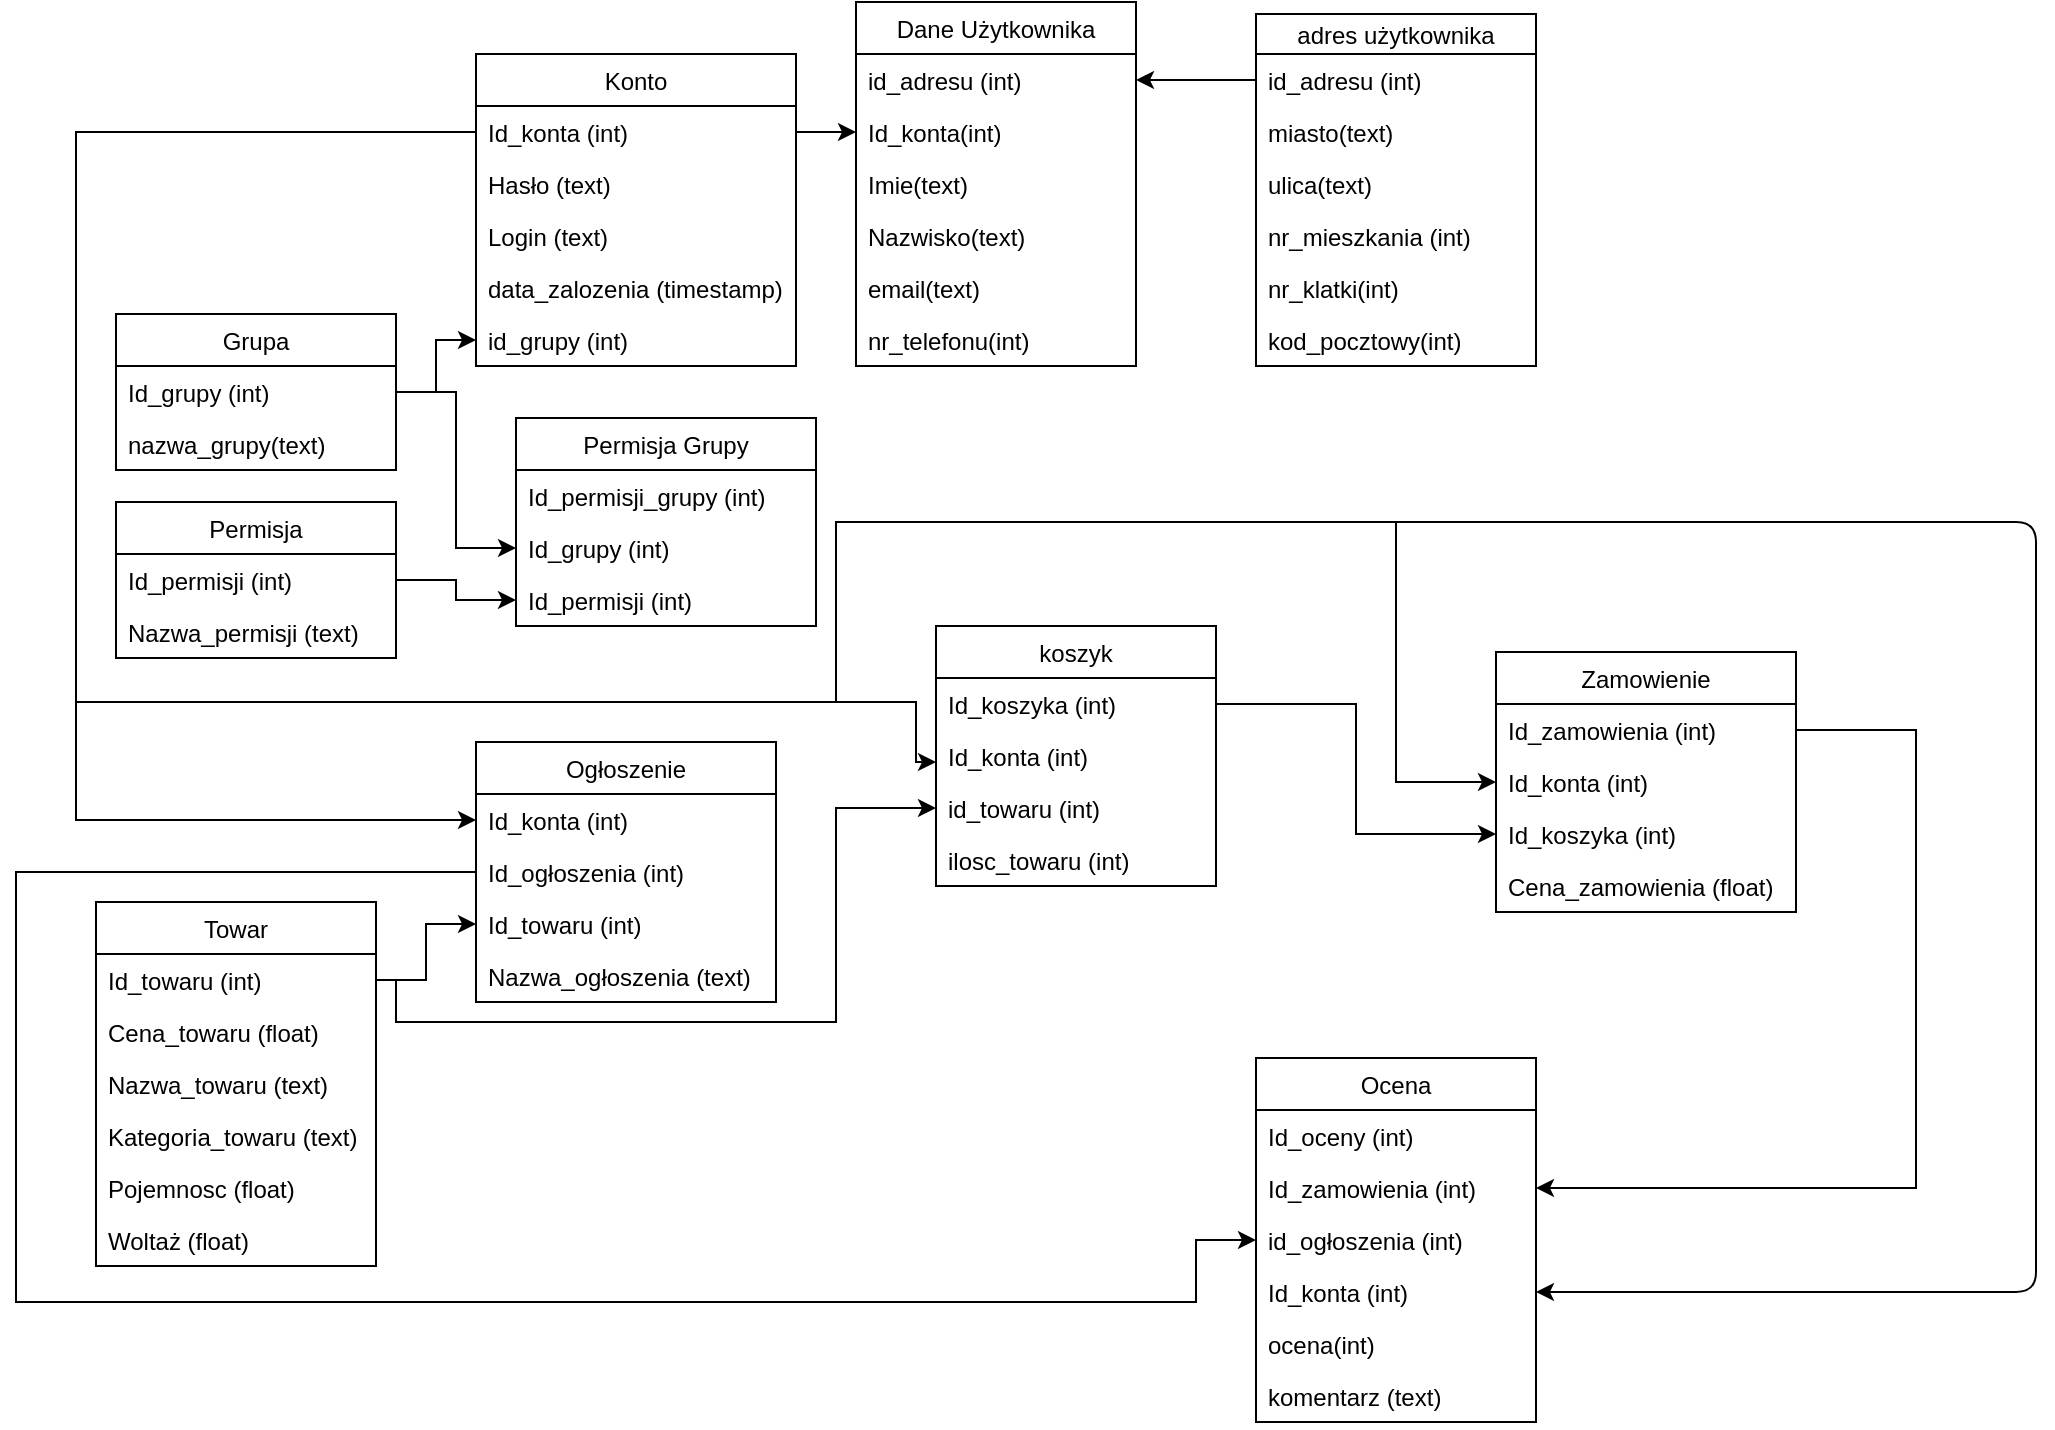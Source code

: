 <mxfile version="14.0.5" type="device"><diagram id="Swubkz5DwvnkvUqBUaiR" name="Page-1"><mxGraphModel dx="1270" dy="706" grid="1" gridSize="10" guides="1" tooltips="1" connect="1" arrows="1" fold="1" page="1" pageScale="1" pageWidth="1169" pageHeight="1654" math="0" shadow="0"><root><mxCell id="0"/><mxCell id="1" parent="0"/><mxCell id="GUuIL71j2_wCUMNHuOpA-1" value="Konto" style="swimlane;fontStyle=0;childLayout=stackLayout;horizontal=1;startSize=26;fillColor=none;horizontalStack=0;resizeParent=1;resizeParentMax=0;resizeLast=0;collapsible=1;marginBottom=0;" vertex="1" parent="1"><mxGeometry x="270" y="66" width="160" height="156" as="geometry"/></mxCell><mxCell id="GUuIL71j2_wCUMNHuOpA-4" value="Id_konta (int)" style="text;strokeColor=none;fillColor=none;align=left;verticalAlign=top;spacingLeft=4;spacingRight=4;overflow=hidden;rotatable=0;points=[[0,0.5],[1,0.5]];portConstraint=eastwest;" vertex="1" parent="GUuIL71j2_wCUMNHuOpA-1"><mxGeometry y="26" width="160" height="26" as="geometry"/></mxCell><mxCell id="GUuIL71j2_wCUMNHuOpA-3" value="Hasło (text)" style="text;strokeColor=none;fillColor=none;align=left;verticalAlign=top;spacingLeft=4;spacingRight=4;overflow=hidden;rotatable=0;points=[[0,0.5],[1,0.5]];portConstraint=eastwest;" vertex="1" parent="GUuIL71j2_wCUMNHuOpA-1"><mxGeometry y="52" width="160" height="26" as="geometry"/></mxCell><mxCell id="GUuIL71j2_wCUMNHuOpA-2" value="Login (text)" style="text;strokeColor=none;fillColor=none;align=left;verticalAlign=top;spacingLeft=4;spacingRight=4;overflow=hidden;rotatable=0;points=[[0,0.5],[1,0.5]];portConstraint=eastwest;" vertex="1" parent="GUuIL71j2_wCUMNHuOpA-1"><mxGeometry y="78" width="160" height="26" as="geometry"/></mxCell><mxCell id="GUuIL71j2_wCUMNHuOpA-13" value="data_zalozenia (timestamp)&#10;" style="text;strokeColor=none;fillColor=none;align=left;verticalAlign=top;spacingLeft=4;spacingRight=4;overflow=hidden;rotatable=0;points=[[0,0.5],[1,0.5]];portConstraint=eastwest;" vertex="1" parent="GUuIL71j2_wCUMNHuOpA-1"><mxGeometry y="104" width="160" height="26" as="geometry"/></mxCell><mxCell id="GUuIL71j2_wCUMNHuOpA-102" value="id_grupy (int)" style="text;strokeColor=none;fillColor=none;align=left;verticalAlign=top;spacingLeft=4;spacingRight=4;overflow=hidden;rotatable=0;points=[[0,0.5],[1,0.5]];portConstraint=eastwest;" vertex="1" parent="GUuIL71j2_wCUMNHuOpA-1"><mxGeometry y="130" width="160" height="26" as="geometry"/></mxCell><mxCell id="GUuIL71j2_wCUMNHuOpA-7" value="Dane Użytkownika" style="swimlane;fontStyle=0;childLayout=stackLayout;horizontal=1;startSize=26;fillColor=none;horizontalStack=0;resizeParent=1;resizeParentMax=0;resizeLast=0;collapsible=1;marginBottom=0;" vertex="1" parent="1"><mxGeometry x="460" y="40" width="140" height="182" as="geometry"/></mxCell><mxCell id="GUuIL71j2_wCUMNHuOpA-25" value="id_adresu (int)" style="text;strokeColor=none;fillColor=none;align=left;verticalAlign=top;spacingLeft=4;spacingRight=4;overflow=hidden;rotatable=0;points=[[0,0.5],[1,0.5]];portConstraint=eastwest;" vertex="1" parent="GUuIL71j2_wCUMNHuOpA-7"><mxGeometry y="26" width="140" height="26" as="geometry"/></mxCell><mxCell id="GUuIL71j2_wCUMNHuOpA-8" value="Id_konta(int)" style="text;strokeColor=none;fillColor=none;align=left;verticalAlign=top;spacingLeft=4;spacingRight=4;overflow=hidden;rotatable=0;points=[[0,0.5],[1,0.5]];portConstraint=eastwest;" vertex="1" parent="GUuIL71j2_wCUMNHuOpA-7"><mxGeometry y="52" width="140" height="26" as="geometry"/></mxCell><mxCell id="GUuIL71j2_wCUMNHuOpA-9" value="Imie(text)" style="text;strokeColor=none;fillColor=none;align=left;verticalAlign=top;spacingLeft=4;spacingRight=4;overflow=hidden;rotatable=0;points=[[0,0.5],[1,0.5]];portConstraint=eastwest;" vertex="1" parent="GUuIL71j2_wCUMNHuOpA-7"><mxGeometry y="78" width="140" height="26" as="geometry"/></mxCell><mxCell id="GUuIL71j2_wCUMNHuOpA-10" value="Nazwisko(text)" style="text;strokeColor=none;fillColor=none;align=left;verticalAlign=top;spacingLeft=4;spacingRight=4;overflow=hidden;rotatable=0;points=[[0,0.5],[1,0.5]];portConstraint=eastwest;" vertex="1" parent="GUuIL71j2_wCUMNHuOpA-7"><mxGeometry y="104" width="140" height="26" as="geometry"/></mxCell><mxCell id="GUuIL71j2_wCUMNHuOpA-12" value="email(text)" style="text;strokeColor=none;fillColor=none;align=left;verticalAlign=top;spacingLeft=4;spacingRight=4;overflow=hidden;rotatable=0;points=[[0,0.5],[1,0.5]];portConstraint=eastwest;" vertex="1" parent="GUuIL71j2_wCUMNHuOpA-7"><mxGeometry y="130" width="140" height="26" as="geometry"/></mxCell><mxCell id="GUuIL71j2_wCUMNHuOpA-26" value="nr_telefonu(int)" style="text;strokeColor=none;fillColor=none;align=left;verticalAlign=top;spacingLeft=4;spacingRight=4;overflow=hidden;rotatable=0;points=[[0,0.5],[1,0.5]];portConstraint=eastwest;" vertex="1" parent="GUuIL71j2_wCUMNHuOpA-7"><mxGeometry y="156" width="140" height="26" as="geometry"/></mxCell><mxCell id="GUuIL71j2_wCUMNHuOpA-11" style="edgeStyle=orthogonalEdgeStyle;rounded=0;orthogonalLoop=1;jettySize=auto;html=1;" edge="1" parent="1" source="GUuIL71j2_wCUMNHuOpA-4" target="GUuIL71j2_wCUMNHuOpA-8"><mxGeometry relative="1" as="geometry"/></mxCell><mxCell id="GUuIL71j2_wCUMNHuOpA-20" value="adres użytkownika" style="swimlane;fontStyle=0;childLayout=stackLayout;horizontal=1;startSize=20;fillColor=none;horizontalStack=0;resizeParent=1;resizeParentMax=0;resizeLast=0;collapsible=1;marginBottom=0;" vertex="1" parent="1"><mxGeometry x="660" y="46" width="140" height="176" as="geometry"/></mxCell><mxCell id="GUuIL71j2_wCUMNHuOpA-15" value="id_adresu (int)" style="text;strokeColor=none;fillColor=none;align=left;verticalAlign=top;spacingLeft=4;spacingRight=4;overflow=hidden;rotatable=0;points=[[0,0.5],[1,0.5]];portConstraint=eastwest;" vertex="1" parent="GUuIL71j2_wCUMNHuOpA-20"><mxGeometry y="20" width="140" height="26" as="geometry"/></mxCell><mxCell id="GUuIL71j2_wCUMNHuOpA-24" value="miasto(text)" style="text;strokeColor=none;fillColor=none;align=left;verticalAlign=top;spacingLeft=4;spacingRight=4;overflow=hidden;rotatable=0;points=[[0,0.5],[1,0.5]];portConstraint=eastwest;" vertex="1" parent="GUuIL71j2_wCUMNHuOpA-20"><mxGeometry y="46" width="140" height="26" as="geometry"/></mxCell><mxCell id="GUuIL71j2_wCUMNHuOpA-16" value="ulica(text)" style="text;strokeColor=none;fillColor=none;align=left;verticalAlign=top;spacingLeft=4;spacingRight=4;overflow=hidden;rotatable=0;points=[[0,0.5],[1,0.5]];portConstraint=eastwest;" vertex="1" parent="GUuIL71j2_wCUMNHuOpA-20"><mxGeometry y="72" width="140" height="26" as="geometry"/></mxCell><mxCell id="GUuIL71j2_wCUMNHuOpA-17" value="nr_mieszkania (int)" style="text;strokeColor=none;fillColor=none;align=left;verticalAlign=top;spacingLeft=4;spacingRight=4;overflow=hidden;rotatable=0;points=[[0,0.5],[1,0.5]];portConstraint=eastwest;" vertex="1" parent="GUuIL71j2_wCUMNHuOpA-20"><mxGeometry y="98" width="140" height="26" as="geometry"/></mxCell><mxCell id="GUuIL71j2_wCUMNHuOpA-18" value="nr_klatki(int)" style="text;strokeColor=none;fillColor=none;align=left;verticalAlign=top;spacingLeft=4;spacingRight=4;overflow=hidden;rotatable=0;points=[[0,0.5],[1,0.5]];portConstraint=eastwest;" vertex="1" parent="GUuIL71j2_wCUMNHuOpA-20"><mxGeometry y="124" width="140" height="26" as="geometry"/></mxCell><mxCell id="GUuIL71j2_wCUMNHuOpA-27" value="kod_pocztowy(int)" style="text;strokeColor=none;fillColor=none;align=left;verticalAlign=top;spacingLeft=4;spacingRight=4;overflow=hidden;rotatable=0;points=[[0,0.5],[1,0.5]];portConstraint=eastwest;" vertex="1" parent="GUuIL71j2_wCUMNHuOpA-20"><mxGeometry y="150" width="140" height="26" as="geometry"/></mxCell><mxCell id="GUuIL71j2_wCUMNHuOpA-29" style="edgeStyle=orthogonalEdgeStyle;rounded=0;orthogonalLoop=1;jettySize=auto;html=1;entryX=1;entryY=0.5;entryDx=0;entryDy=0;" edge="1" parent="1" source="GUuIL71j2_wCUMNHuOpA-15" target="GUuIL71j2_wCUMNHuOpA-25"><mxGeometry relative="1" as="geometry"/></mxCell><mxCell id="GUuIL71j2_wCUMNHuOpA-31" value="Grupa" style="swimlane;fontStyle=0;childLayout=stackLayout;horizontal=1;startSize=26;fillColor=none;horizontalStack=0;resizeParent=1;resizeParentMax=0;resizeLast=0;collapsible=1;marginBottom=0;" vertex="1" parent="1"><mxGeometry x="90" y="196" width="140" height="78" as="geometry"/></mxCell><mxCell id="GUuIL71j2_wCUMNHuOpA-32" value="Id_grupy (int)" style="text;strokeColor=none;fillColor=none;align=left;verticalAlign=top;spacingLeft=4;spacingRight=4;overflow=hidden;rotatable=0;points=[[0,0.5],[1,0.5]];portConstraint=eastwest;" vertex="1" parent="GUuIL71j2_wCUMNHuOpA-31"><mxGeometry y="26" width="140" height="26" as="geometry"/></mxCell><mxCell id="GUuIL71j2_wCUMNHuOpA-33" value="nazwa_grupy(text)" style="text;strokeColor=none;fillColor=none;align=left;verticalAlign=top;spacingLeft=4;spacingRight=4;overflow=hidden;rotatable=0;points=[[0,0.5],[1,0.5]];portConstraint=eastwest;" vertex="1" parent="GUuIL71j2_wCUMNHuOpA-31"><mxGeometry y="52" width="140" height="26" as="geometry"/></mxCell><mxCell id="GUuIL71j2_wCUMNHuOpA-35" style="edgeStyle=orthogonalEdgeStyle;rounded=0;orthogonalLoop=1;jettySize=auto;html=1;entryX=0;entryY=0.5;entryDx=0;entryDy=0;" edge="1" parent="1" source="GUuIL71j2_wCUMNHuOpA-32" target="GUuIL71j2_wCUMNHuOpA-102"><mxGeometry relative="1" as="geometry"><mxPoint x="460" y="235" as="targetPoint"/></mxGeometry></mxCell><mxCell id="GUuIL71j2_wCUMNHuOpA-36" value="Permisja" style="swimlane;fontStyle=0;childLayout=stackLayout;horizontal=1;startSize=26;fillColor=none;horizontalStack=0;resizeParent=1;resizeParentMax=0;resizeLast=0;collapsible=1;marginBottom=0;" vertex="1" parent="1"><mxGeometry x="90" y="290" width="140" height="78" as="geometry"/></mxCell><mxCell id="GUuIL71j2_wCUMNHuOpA-37" value="Id_permisji (int)" style="text;strokeColor=none;fillColor=none;align=left;verticalAlign=top;spacingLeft=4;spacingRight=4;overflow=hidden;rotatable=0;points=[[0,0.5],[1,0.5]];portConstraint=eastwest;" vertex="1" parent="GUuIL71j2_wCUMNHuOpA-36"><mxGeometry y="26" width="140" height="26" as="geometry"/></mxCell><mxCell id="GUuIL71j2_wCUMNHuOpA-38" value="Nazwa_permisji (text)" style="text;strokeColor=none;fillColor=none;align=left;verticalAlign=top;spacingLeft=4;spacingRight=4;overflow=hidden;rotatable=0;points=[[0,0.5],[1,0.5]];portConstraint=eastwest;" vertex="1" parent="GUuIL71j2_wCUMNHuOpA-36"><mxGeometry y="52" width="140" height="26" as="geometry"/></mxCell><mxCell id="GUuIL71j2_wCUMNHuOpA-40" value="Permisja Grupy" style="swimlane;fontStyle=0;childLayout=stackLayout;horizontal=1;startSize=26;fillColor=none;horizontalStack=0;resizeParent=1;resizeParentMax=0;resizeLast=0;collapsible=1;marginBottom=0;" vertex="1" parent="1"><mxGeometry x="290" y="248" width="150" height="104" as="geometry"/></mxCell><mxCell id="GUuIL71j2_wCUMNHuOpA-41" value="Id_permisji_grupy (int)" style="text;strokeColor=none;fillColor=none;align=left;verticalAlign=top;spacingLeft=4;spacingRight=4;overflow=hidden;rotatable=0;points=[[0,0.5],[1,0.5]];portConstraint=eastwest;" vertex="1" parent="GUuIL71j2_wCUMNHuOpA-40"><mxGeometry y="26" width="150" height="26" as="geometry"/></mxCell><mxCell id="GUuIL71j2_wCUMNHuOpA-42" value="Id_grupy (int)" style="text;strokeColor=none;fillColor=none;align=left;verticalAlign=top;spacingLeft=4;spacingRight=4;overflow=hidden;rotatable=0;points=[[0,0.5],[1,0.5]];portConstraint=eastwest;" vertex="1" parent="GUuIL71j2_wCUMNHuOpA-40"><mxGeometry y="52" width="150" height="26" as="geometry"/></mxCell><mxCell id="GUuIL71j2_wCUMNHuOpA-43" value="Id_permisji (int)" style="text;strokeColor=none;fillColor=none;align=left;verticalAlign=top;spacingLeft=4;spacingRight=4;overflow=hidden;rotatable=0;points=[[0,0.5],[1,0.5]];portConstraint=eastwest;" vertex="1" parent="GUuIL71j2_wCUMNHuOpA-40"><mxGeometry y="78" width="150" height="26" as="geometry"/></mxCell><mxCell id="GUuIL71j2_wCUMNHuOpA-45" style="edgeStyle=orthogonalEdgeStyle;rounded=0;orthogonalLoop=1;jettySize=auto;html=1;entryX=0;entryY=0.5;entryDx=0;entryDy=0;" edge="1" parent="1" source="GUuIL71j2_wCUMNHuOpA-37" target="GUuIL71j2_wCUMNHuOpA-43"><mxGeometry relative="1" as="geometry"/></mxCell><mxCell id="GUuIL71j2_wCUMNHuOpA-46" style="edgeStyle=orthogonalEdgeStyle;rounded=0;orthogonalLoop=1;jettySize=auto;html=1;entryX=0;entryY=0.5;entryDx=0;entryDy=0;" edge="1" parent="1" source="GUuIL71j2_wCUMNHuOpA-32" target="GUuIL71j2_wCUMNHuOpA-42"><mxGeometry relative="1" as="geometry"/></mxCell><mxCell id="GUuIL71j2_wCUMNHuOpA-48" value="Towar" style="swimlane;fontStyle=0;childLayout=stackLayout;horizontal=1;startSize=26;fillColor=none;horizontalStack=0;resizeParent=1;resizeParentMax=0;resizeLast=0;collapsible=1;marginBottom=0;" vertex="1" parent="1"><mxGeometry x="80" y="490" width="140" height="182" as="geometry"/></mxCell><mxCell id="GUuIL71j2_wCUMNHuOpA-49" value="Id_towaru (int)" style="text;strokeColor=none;fillColor=none;align=left;verticalAlign=top;spacingLeft=4;spacingRight=4;overflow=hidden;rotatable=0;points=[[0,0.5],[1,0.5]];portConstraint=eastwest;" vertex="1" parent="GUuIL71j2_wCUMNHuOpA-48"><mxGeometry y="26" width="140" height="26" as="geometry"/></mxCell><mxCell id="GUuIL71j2_wCUMNHuOpA-51" value="Cena_towaru (float)" style="text;strokeColor=none;fillColor=none;align=left;verticalAlign=top;spacingLeft=4;spacingRight=4;overflow=hidden;rotatable=0;points=[[0,0.5],[1,0.5]];portConstraint=eastwest;" vertex="1" parent="GUuIL71j2_wCUMNHuOpA-48"><mxGeometry y="52" width="140" height="26" as="geometry"/></mxCell><mxCell id="GUuIL71j2_wCUMNHuOpA-52" value="Nazwa_towaru (text)" style="text;strokeColor=none;fillColor=none;align=left;verticalAlign=top;spacingLeft=4;spacingRight=4;overflow=hidden;rotatable=0;points=[[0,0.5],[1,0.5]];portConstraint=eastwest;" vertex="1" parent="GUuIL71j2_wCUMNHuOpA-48"><mxGeometry y="78" width="140" height="26" as="geometry"/></mxCell><mxCell id="GUuIL71j2_wCUMNHuOpA-53" value="Kategoria_towaru (text)" style="text;strokeColor=none;fillColor=none;align=left;verticalAlign=top;spacingLeft=4;spacingRight=4;overflow=hidden;rotatable=0;points=[[0,0.5],[1,0.5]];portConstraint=eastwest;" vertex="1" parent="GUuIL71j2_wCUMNHuOpA-48"><mxGeometry y="104" width="140" height="26" as="geometry"/></mxCell><mxCell id="GUuIL71j2_wCUMNHuOpA-54" value="Pojemnosc (float)" style="text;strokeColor=none;fillColor=none;align=left;verticalAlign=top;spacingLeft=4;spacingRight=4;overflow=hidden;rotatable=0;points=[[0,0.5],[1,0.5]];portConstraint=eastwest;" vertex="1" parent="GUuIL71j2_wCUMNHuOpA-48"><mxGeometry y="130" width="140" height="26" as="geometry"/></mxCell><mxCell id="GUuIL71j2_wCUMNHuOpA-55" value="Woltaż (float)" style="text;strokeColor=none;fillColor=none;align=left;verticalAlign=top;spacingLeft=4;spacingRight=4;overflow=hidden;rotatable=0;points=[[0,0.5],[1,0.5]];portConstraint=eastwest;" vertex="1" parent="GUuIL71j2_wCUMNHuOpA-48"><mxGeometry y="156" width="140" height="26" as="geometry"/></mxCell><mxCell id="GUuIL71j2_wCUMNHuOpA-57" value="Ogłoszenie" style="swimlane;fontStyle=0;childLayout=stackLayout;horizontal=1;startSize=26;fillColor=none;horizontalStack=0;resizeParent=1;resizeParentMax=0;resizeLast=0;collapsible=1;marginBottom=0;" vertex="1" parent="1"><mxGeometry x="270" y="410" width="150" height="130" as="geometry"/></mxCell><mxCell id="GUuIL71j2_wCUMNHuOpA-59" value="Id_konta (int)" style="text;strokeColor=none;fillColor=none;align=left;verticalAlign=top;spacingLeft=4;spacingRight=4;overflow=hidden;rotatable=0;points=[[0,0.5],[1,0.5]];portConstraint=eastwest;" vertex="1" parent="GUuIL71j2_wCUMNHuOpA-57"><mxGeometry y="26" width="150" height="26" as="geometry"/></mxCell><mxCell id="GUuIL71j2_wCUMNHuOpA-58" value="Id_ogłoszenia (int)" style="text;strokeColor=none;fillColor=none;align=left;verticalAlign=top;spacingLeft=4;spacingRight=4;overflow=hidden;rotatable=0;points=[[0,0.5],[1,0.5]];portConstraint=eastwest;" vertex="1" parent="GUuIL71j2_wCUMNHuOpA-57"><mxGeometry y="52" width="150" height="26" as="geometry"/></mxCell><mxCell id="GUuIL71j2_wCUMNHuOpA-60" value="Id_towaru (int)" style="text;strokeColor=none;fillColor=none;align=left;verticalAlign=top;spacingLeft=4;spacingRight=4;overflow=hidden;rotatable=0;points=[[0,0.5],[1,0.5]];portConstraint=eastwest;" vertex="1" parent="GUuIL71j2_wCUMNHuOpA-57"><mxGeometry y="78" width="150" height="26" as="geometry"/></mxCell><mxCell id="GUuIL71j2_wCUMNHuOpA-61" value="Nazwa_ogłoszenia (text)" style="text;strokeColor=none;fillColor=none;align=left;verticalAlign=top;spacingLeft=4;spacingRight=4;overflow=hidden;rotatable=0;points=[[0,0.5],[1,0.5]];portConstraint=eastwest;" vertex="1" parent="GUuIL71j2_wCUMNHuOpA-57"><mxGeometry y="104" width="150" height="26" as="geometry"/></mxCell><mxCell id="GUuIL71j2_wCUMNHuOpA-64" style="edgeStyle=orthogonalEdgeStyle;rounded=0;orthogonalLoop=1;jettySize=auto;html=1;entryX=0;entryY=0.5;entryDx=0;entryDy=0;" edge="1" parent="1" source="GUuIL71j2_wCUMNHuOpA-49" target="GUuIL71j2_wCUMNHuOpA-60"><mxGeometry relative="1" as="geometry"/></mxCell><mxCell id="GUuIL71j2_wCUMNHuOpA-68" value="koszyk" style="swimlane;fontStyle=0;childLayout=stackLayout;horizontal=1;startSize=26;fillColor=none;horizontalStack=0;resizeParent=1;resizeParentMax=0;resizeLast=0;collapsible=1;marginBottom=0;" vertex="1" parent="1"><mxGeometry x="500" y="352" width="140" height="130" as="geometry"/></mxCell><mxCell id="GUuIL71j2_wCUMNHuOpA-69" value="Id_koszyka (int)" style="text;strokeColor=none;fillColor=none;align=left;verticalAlign=top;spacingLeft=4;spacingRight=4;overflow=hidden;rotatable=0;points=[[0,0.5],[1,0.5]];portConstraint=eastwest;" vertex="1" parent="GUuIL71j2_wCUMNHuOpA-68"><mxGeometry y="26" width="140" height="26" as="geometry"/></mxCell><mxCell id="GUuIL71j2_wCUMNHuOpA-77" value="Id_konta (int)" style="text;strokeColor=none;fillColor=none;align=left;verticalAlign=top;spacingLeft=4;spacingRight=4;overflow=hidden;rotatable=0;points=[[0,0.5],[1,0.5]];portConstraint=eastwest;" vertex="1" parent="GUuIL71j2_wCUMNHuOpA-68"><mxGeometry y="52" width="140" height="26" as="geometry"/></mxCell><mxCell id="GUuIL71j2_wCUMNHuOpA-70" value="id_towaru (int)" style="text;strokeColor=none;fillColor=none;align=left;verticalAlign=top;spacingLeft=4;spacingRight=4;overflow=hidden;rotatable=0;points=[[0,0.5],[1,0.5]];portConstraint=eastwest;" vertex="1" parent="GUuIL71j2_wCUMNHuOpA-68"><mxGeometry y="78" width="140" height="26" as="geometry"/></mxCell><mxCell id="GUuIL71j2_wCUMNHuOpA-71" value="ilosc_towaru (int)" style="text;strokeColor=none;fillColor=none;align=left;verticalAlign=top;spacingLeft=4;spacingRight=4;overflow=hidden;rotatable=0;points=[[0,0.5],[1,0.5]];portConstraint=eastwest;" vertex="1" parent="GUuIL71j2_wCUMNHuOpA-68"><mxGeometry y="104" width="140" height="26" as="geometry"/></mxCell><mxCell id="GUuIL71j2_wCUMNHuOpA-78" style="edgeStyle=orthogonalEdgeStyle;rounded=0;orthogonalLoop=1;jettySize=auto;html=1;entryX=0;entryY=0.5;entryDx=0;entryDy=0;" edge="1" parent="1" source="GUuIL71j2_wCUMNHuOpA-4" target="GUuIL71j2_wCUMNHuOpA-59"><mxGeometry relative="1" as="geometry"><mxPoint x="240" y="105" as="sourcePoint"/><mxPoint x="270" y="475" as="targetPoint"/><Array as="points"><mxPoint x="70" y="105"/><mxPoint x="70" y="449"/></Array></mxGeometry></mxCell><mxCell id="GUuIL71j2_wCUMNHuOpA-80" style="edgeStyle=orthogonalEdgeStyle;rounded=0;orthogonalLoop=1;jettySize=auto;html=1;" edge="1" parent="1" source="GUuIL71j2_wCUMNHuOpA-4"><mxGeometry relative="1" as="geometry"><mxPoint x="500" y="420" as="targetPoint"/><Array as="points"><mxPoint x="70" y="105"/><mxPoint x="70" y="390"/><mxPoint x="490" y="390"/><mxPoint x="490" y="420"/><mxPoint x="500" y="420"/></Array></mxGeometry></mxCell><mxCell id="GUuIL71j2_wCUMNHuOpA-81" style="edgeStyle=orthogonalEdgeStyle;rounded=0;orthogonalLoop=1;jettySize=auto;html=1;entryX=0;entryY=0.5;entryDx=0;entryDy=0;" edge="1" parent="1" source="GUuIL71j2_wCUMNHuOpA-49" target="GUuIL71j2_wCUMNHuOpA-70"><mxGeometry relative="1" as="geometry"><Array as="points"><mxPoint x="230" y="529"/><mxPoint x="230" y="550"/><mxPoint x="450" y="550"/><mxPoint x="450" y="443"/></Array></mxGeometry></mxCell><mxCell id="GUuIL71j2_wCUMNHuOpA-82" value="Zamowienie" style="swimlane;fontStyle=0;childLayout=stackLayout;horizontal=1;startSize=26;fillColor=none;horizontalStack=0;resizeParent=1;resizeParentMax=0;resizeLast=0;collapsible=1;marginBottom=0;" vertex="1" parent="1"><mxGeometry x="780" y="365" width="150" height="130" as="geometry"/></mxCell><mxCell id="GUuIL71j2_wCUMNHuOpA-83" value="Id_zamowienia (int)" style="text;strokeColor=none;fillColor=none;align=left;verticalAlign=top;spacingLeft=4;spacingRight=4;overflow=hidden;rotatable=0;points=[[0,0.5],[1,0.5]];portConstraint=eastwest;" vertex="1" parent="GUuIL71j2_wCUMNHuOpA-82"><mxGeometry y="26" width="150" height="26" as="geometry"/></mxCell><mxCell id="GUuIL71j2_wCUMNHuOpA-87" value="Id_konta (int)" style="text;strokeColor=none;fillColor=none;align=left;verticalAlign=top;spacingLeft=4;spacingRight=4;overflow=hidden;rotatable=0;points=[[0,0.5],[1,0.5]];portConstraint=eastwest;" vertex="1" parent="GUuIL71j2_wCUMNHuOpA-82"><mxGeometry y="52" width="150" height="26" as="geometry"/></mxCell><mxCell id="GUuIL71j2_wCUMNHuOpA-84" value="Id_koszyka (int)" style="text;strokeColor=none;fillColor=none;align=left;verticalAlign=top;spacingLeft=4;spacingRight=4;overflow=hidden;rotatable=0;points=[[0,0.5],[1,0.5]];portConstraint=eastwest;" vertex="1" parent="GUuIL71j2_wCUMNHuOpA-82"><mxGeometry y="78" width="150" height="26" as="geometry"/></mxCell><mxCell id="GUuIL71j2_wCUMNHuOpA-94" value="Cena_zamowienia (float)" style="text;strokeColor=none;fillColor=none;align=left;verticalAlign=top;spacingLeft=4;spacingRight=4;overflow=hidden;rotatable=0;points=[[0,0.5],[1,0.5]];portConstraint=eastwest;" vertex="1" parent="GUuIL71j2_wCUMNHuOpA-82"><mxGeometry y="104" width="150" height="26" as="geometry"/></mxCell><mxCell id="GUuIL71j2_wCUMNHuOpA-86" style="edgeStyle=orthogonalEdgeStyle;rounded=0;orthogonalLoop=1;jettySize=auto;html=1;" edge="1" parent="1" source="GUuIL71j2_wCUMNHuOpA-69" target="GUuIL71j2_wCUMNHuOpA-84"><mxGeometry relative="1" as="geometry"/></mxCell><mxCell id="GUuIL71j2_wCUMNHuOpA-88" style="edgeStyle=orthogonalEdgeStyle;rounded=0;orthogonalLoop=1;jettySize=auto;html=1;entryX=0;entryY=0.5;entryDx=0;entryDy=0;startSize=6;" edge="1" parent="1" target="GUuIL71j2_wCUMNHuOpA-87"><mxGeometry relative="1" as="geometry"><mxPoint x="450" y="390" as="sourcePoint"/><Array as="points"><mxPoint x="450" y="300"/><mxPoint x="730" y="300"/><mxPoint x="730" y="430"/></Array></mxGeometry></mxCell><mxCell id="GUuIL71j2_wCUMNHuOpA-90" value="Ocena" style="swimlane;fontStyle=0;childLayout=stackLayout;horizontal=1;startSize=26;fillColor=none;horizontalStack=0;resizeParent=1;resizeParentMax=0;resizeLast=0;collapsible=1;marginBottom=0;" vertex="1" parent="1"><mxGeometry x="660" y="568" width="140" height="182" as="geometry"/></mxCell><mxCell id="GUuIL71j2_wCUMNHuOpA-91" value="Id_oceny (int)" style="text;strokeColor=none;fillColor=none;align=left;verticalAlign=top;spacingLeft=4;spacingRight=4;overflow=hidden;rotatable=0;points=[[0,0.5],[1,0.5]];portConstraint=eastwest;" vertex="1" parent="GUuIL71j2_wCUMNHuOpA-90"><mxGeometry y="26" width="140" height="26" as="geometry"/></mxCell><mxCell id="GUuIL71j2_wCUMNHuOpA-92" value="Id_zamowienia (int)" style="text;strokeColor=none;fillColor=none;align=left;verticalAlign=top;spacingLeft=4;spacingRight=4;overflow=hidden;rotatable=0;points=[[0,0.5],[1,0.5]];portConstraint=eastwest;" vertex="1" parent="GUuIL71j2_wCUMNHuOpA-90"><mxGeometry y="52" width="140" height="26" as="geometry"/></mxCell><mxCell id="GUuIL71j2_wCUMNHuOpA-93" value="id_ogłoszenia (int)" style="text;strokeColor=none;fillColor=none;align=left;verticalAlign=top;spacingLeft=4;spacingRight=4;overflow=hidden;rotatable=0;points=[[0,0.5],[1,0.5]];portConstraint=eastwest;" vertex="1" parent="GUuIL71j2_wCUMNHuOpA-90"><mxGeometry y="78" width="140" height="26" as="geometry"/></mxCell><mxCell id="GUuIL71j2_wCUMNHuOpA-99" value="Id_konta (int)" style="text;strokeColor=none;fillColor=none;align=left;verticalAlign=top;spacingLeft=4;spacingRight=4;overflow=hidden;rotatable=0;points=[[0,0.5],[1,0.5]];portConstraint=eastwest;" vertex="1" parent="GUuIL71j2_wCUMNHuOpA-90"><mxGeometry y="104" width="140" height="26" as="geometry"/></mxCell><mxCell id="GUuIL71j2_wCUMNHuOpA-95" value="ocena(int)" style="text;strokeColor=none;fillColor=none;align=left;verticalAlign=top;spacingLeft=4;spacingRight=4;overflow=hidden;rotatable=0;points=[[0,0.5],[1,0.5]];portConstraint=eastwest;" vertex="1" parent="GUuIL71j2_wCUMNHuOpA-90"><mxGeometry y="130" width="140" height="26" as="geometry"/></mxCell><mxCell id="GUuIL71j2_wCUMNHuOpA-96" value="komentarz (text)" style="text;strokeColor=none;fillColor=none;align=left;verticalAlign=top;spacingLeft=4;spacingRight=4;overflow=hidden;rotatable=0;points=[[0,0.5],[1,0.5]];portConstraint=eastwest;" vertex="1" parent="GUuIL71j2_wCUMNHuOpA-90"><mxGeometry y="156" width="140" height="26" as="geometry"/></mxCell><mxCell id="GUuIL71j2_wCUMNHuOpA-97" style="edgeStyle=orthogonalEdgeStyle;rounded=0;orthogonalLoop=1;jettySize=auto;html=1;entryX=1;entryY=0.5;entryDx=0;entryDy=0;" edge="1" parent="1" source="GUuIL71j2_wCUMNHuOpA-83" target="GUuIL71j2_wCUMNHuOpA-92"><mxGeometry relative="1" as="geometry"><Array as="points"><mxPoint x="990" y="404"/><mxPoint x="990" y="633"/></Array></mxGeometry></mxCell><mxCell id="GUuIL71j2_wCUMNHuOpA-98" style="edgeStyle=orthogonalEdgeStyle;rounded=0;orthogonalLoop=1;jettySize=auto;html=1;entryX=0;entryY=0.5;entryDx=0;entryDy=0;" edge="1" parent="1" source="GUuIL71j2_wCUMNHuOpA-58" target="GUuIL71j2_wCUMNHuOpA-93"><mxGeometry relative="1" as="geometry"><Array as="points"><mxPoint x="40" y="475"/><mxPoint x="40" y="690"/><mxPoint x="630" y="690"/><mxPoint x="630" y="659"/></Array></mxGeometry></mxCell><mxCell id="GUuIL71j2_wCUMNHuOpA-101" value="" style="edgeStyle=segmentEdgeStyle;endArrow=classic;html=1;entryX=1;entryY=0.5;entryDx=0;entryDy=0;" edge="1" parent="1" target="GUuIL71j2_wCUMNHuOpA-99"><mxGeometry width="50" height="50" relative="1" as="geometry"><mxPoint x="730" y="300" as="sourcePoint"/><mxPoint x="1040" y="751.667" as="targetPoint"/><Array as="points"><mxPoint x="1050" y="300"/><mxPoint x="1050" y="685"/></Array></mxGeometry></mxCell></root></mxGraphModel></diagram></mxfile>